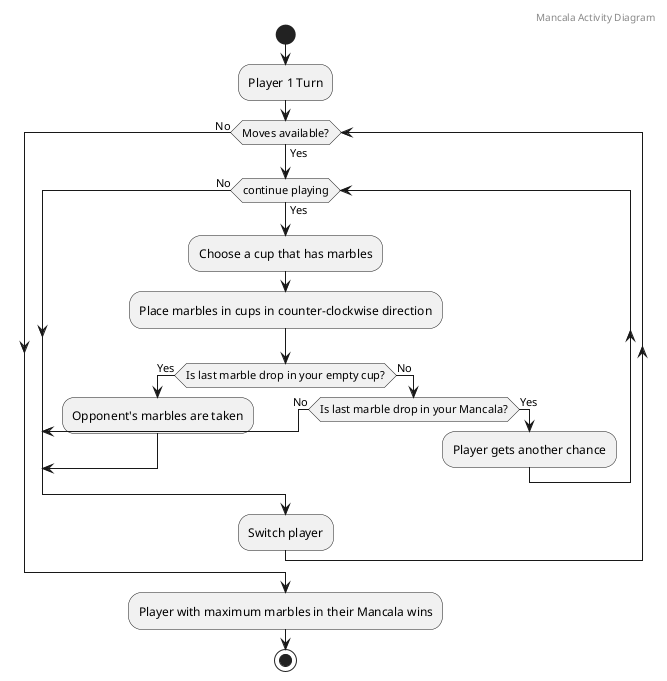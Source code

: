 @startuml
'https://plantuml.com/activity-diagram-beta
header Mancala Activity Diagram
start
:Player 1 Turn;
while (Moves available?) is (Yes)
    while (continue playing) is (Yes)
        :Choose a cup that has marbles;
        :Place marbles in cups in counter-clockwise direction;
        if (Is last marble drop in your empty cup?) then (Yes)
            :Opponent's marbles are taken;
            break;
        else (No)
            if (Is last marble drop in your Mancala?) then (No)
                break;
            else (Yes)
                :Player gets another chance;
            endif
        endif
    endwhile (No)
    :Switch player;
endwhile (No)
:Player with maximum marbles in their Mancala wins;
stop

@enduml
